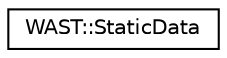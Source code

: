 digraph "Graphical Class Hierarchy"
{
  edge [fontname="Helvetica",fontsize="10",labelfontname="Helvetica",labelfontsize="10"];
  node [fontname="Helvetica",fontsize="10",shape=record];
  rankdir="LR";
  Node0 [label="WAST::StaticData",height=0.2,width=0.4,color="black", fillcolor="white", style="filled",URL="$struct_w_a_s_t_1_1_static_data.html"];
}
